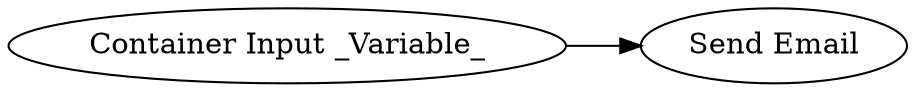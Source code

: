 digraph {
	330 -> 328
	330 [label="Container Input _Variable_"]
	328 [label="Send Email"]
	rankdir=LR
}
